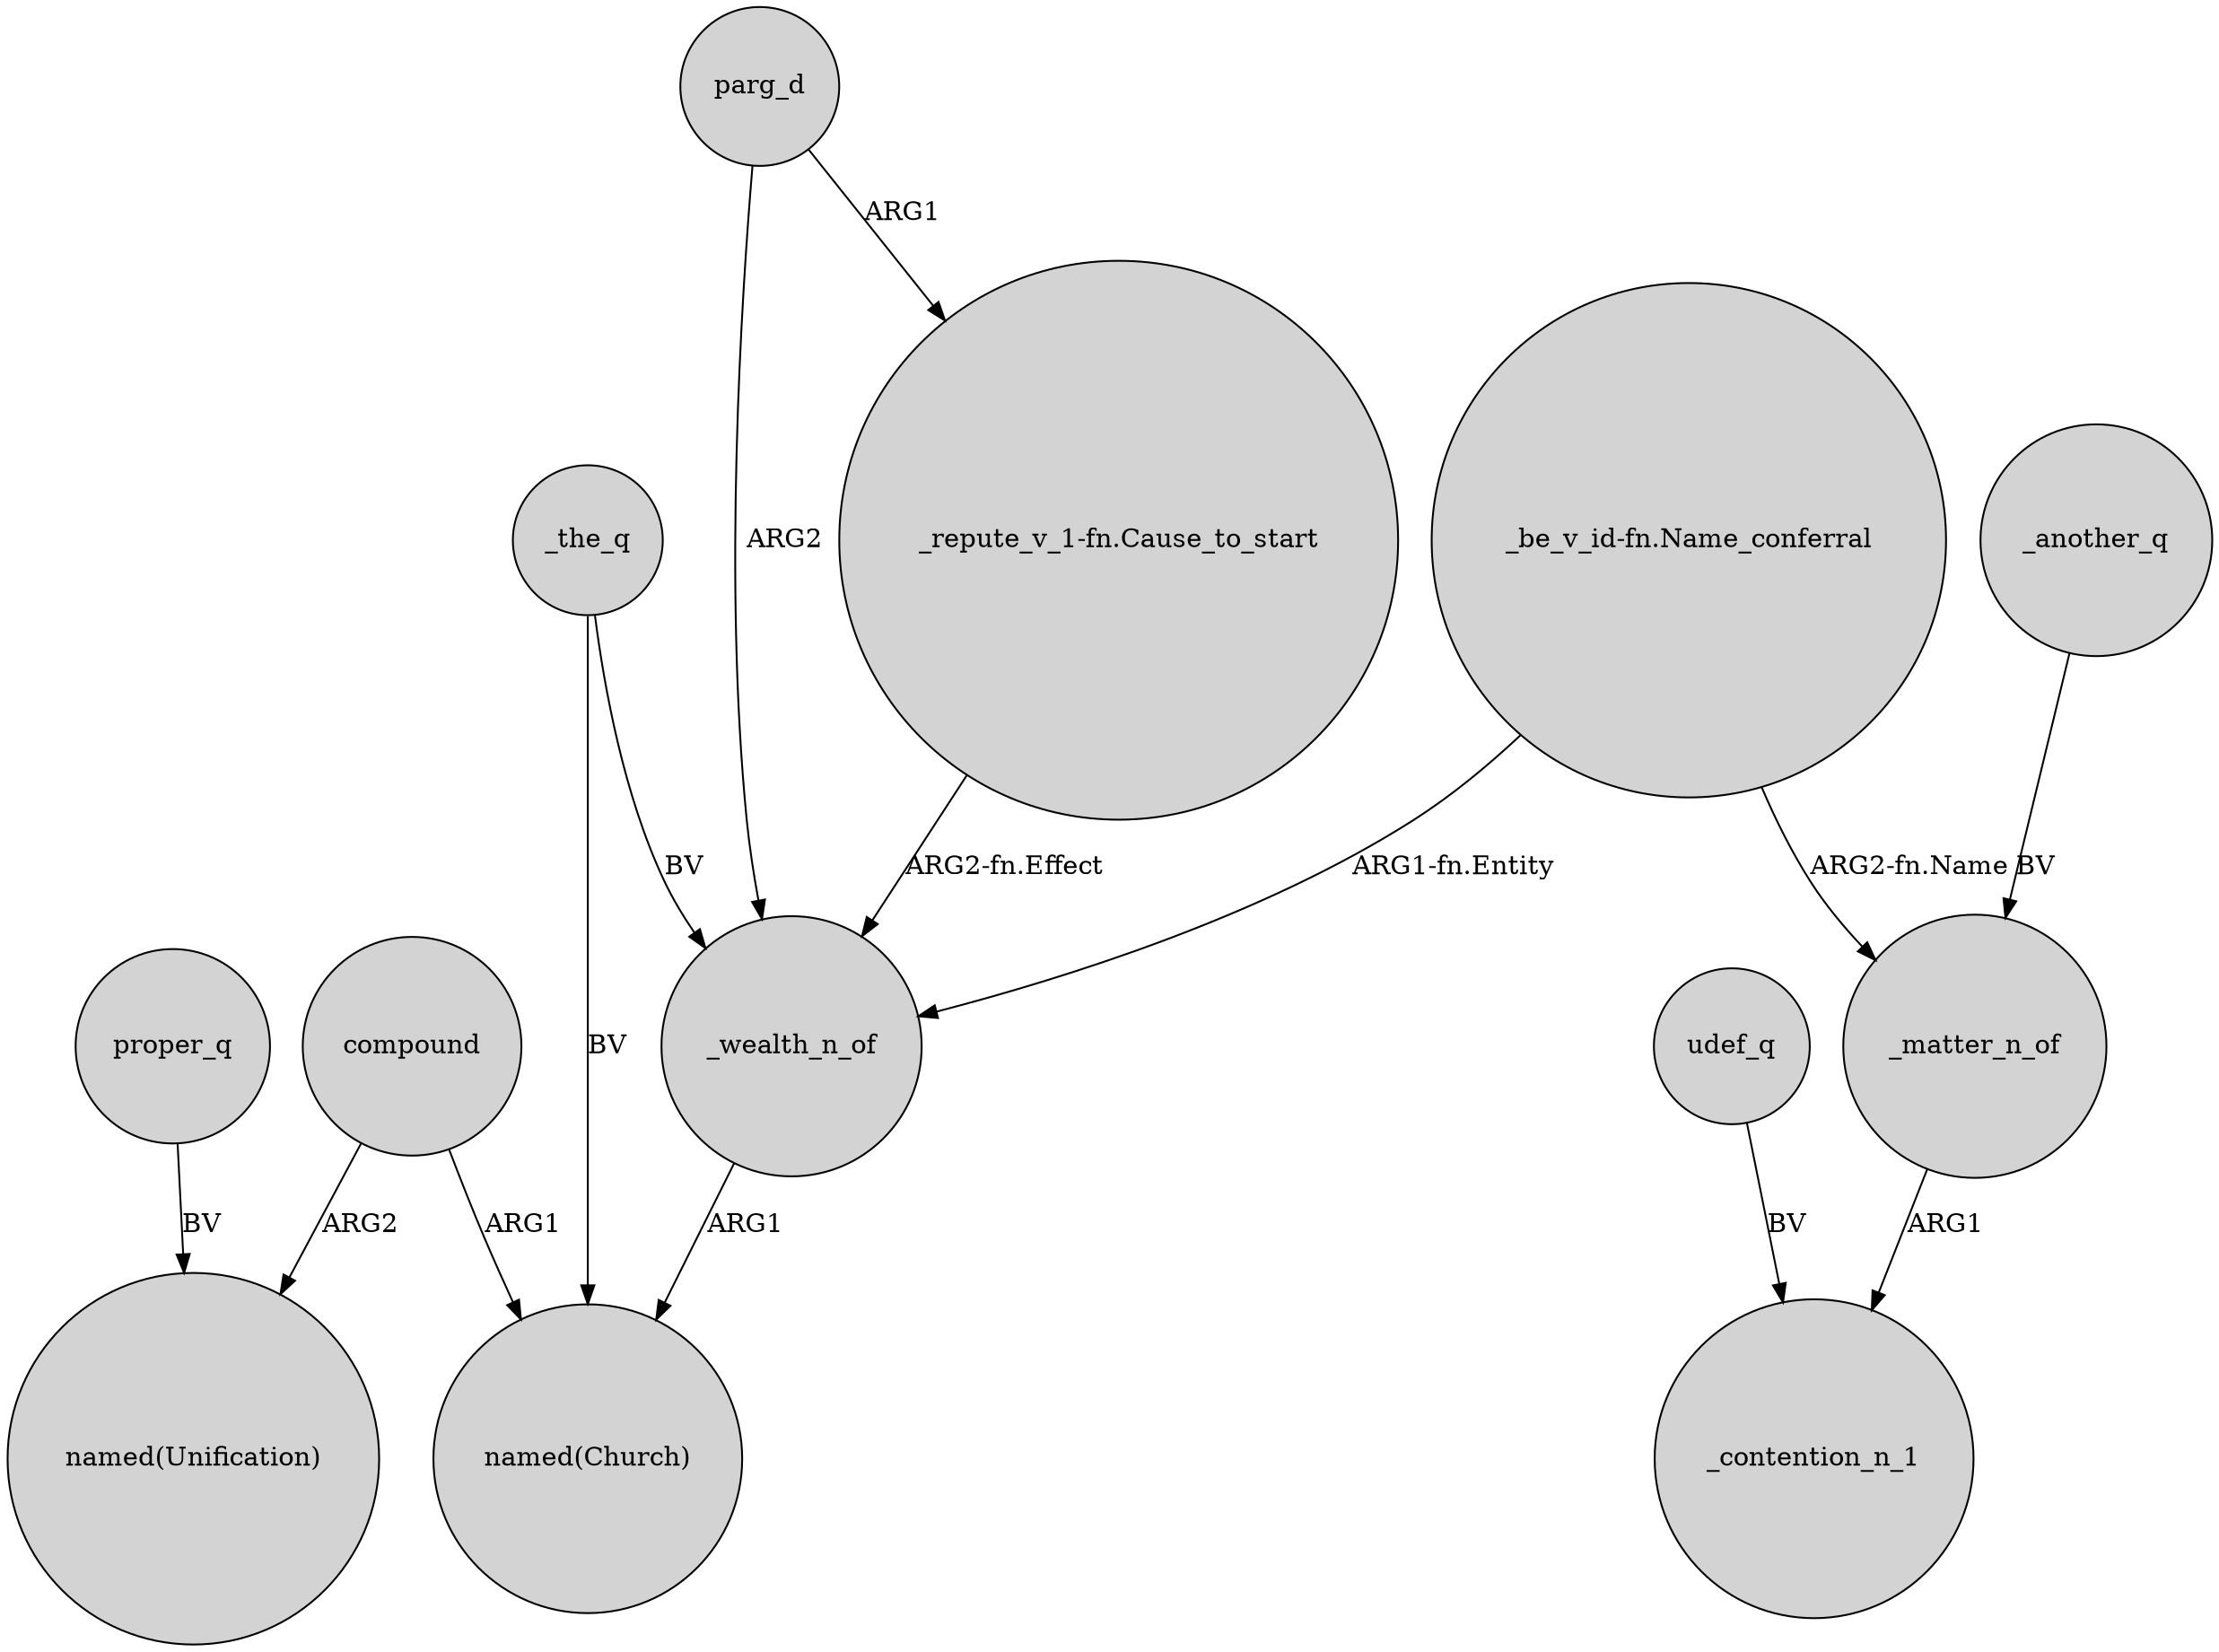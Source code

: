digraph {
	node [shape=circle style=filled]
	proper_q -> "named(Unification)" [label=BV]
	parg_d -> _wealth_n_of [label=ARG2]
	"_be_v_id-fn.Name_conferral" -> _wealth_n_of [label="ARG1-fn.Entity"]
	compound -> "named(Church)" [label=ARG1]
	_another_q -> _matter_n_of [label=BV]
	_the_q -> "named(Church)" [label=BV]
	"_repute_v_1-fn.Cause_to_start" -> _wealth_n_of [label="ARG2-fn.Effect"]
	parg_d -> "_repute_v_1-fn.Cause_to_start" [label=ARG1]
	compound -> "named(Unification)" [label=ARG2]
	_the_q -> _wealth_n_of [label=BV]
	_matter_n_of -> _contention_n_1 [label=ARG1]
	_wealth_n_of -> "named(Church)" [label=ARG1]
	"_be_v_id-fn.Name_conferral" -> _matter_n_of [label="ARG2-fn.Name"]
	udef_q -> _contention_n_1 [label=BV]
}
